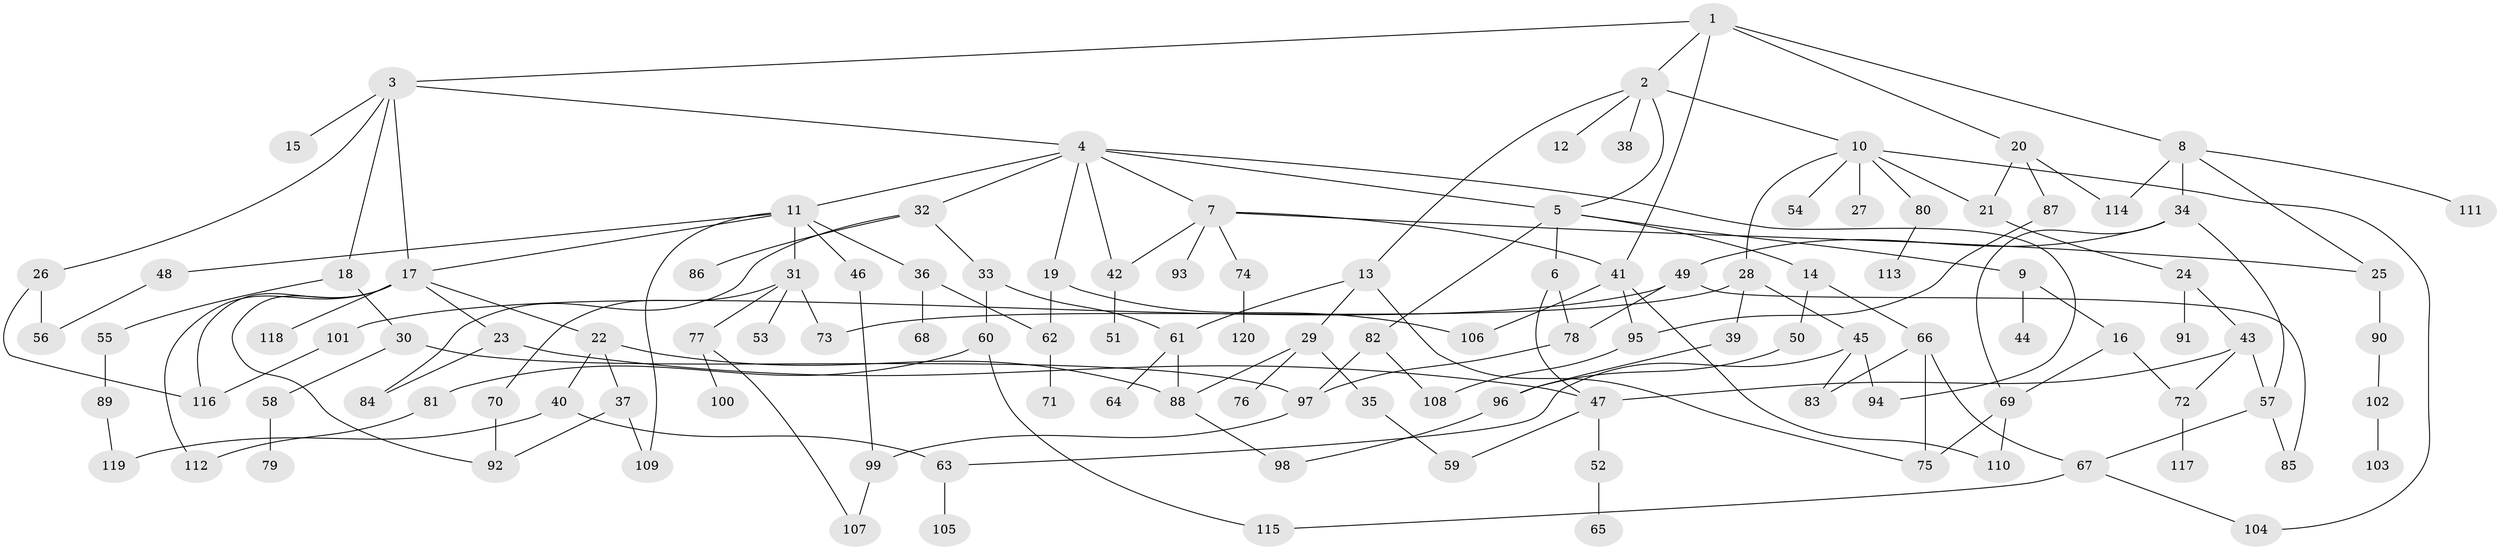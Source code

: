 // Generated by graph-tools (version 1.1) at 2025/10/02/27/25 16:10:54]
// undirected, 120 vertices, 166 edges
graph export_dot {
graph [start="1"]
  node [color=gray90,style=filled];
  1;
  2;
  3;
  4;
  5;
  6;
  7;
  8;
  9;
  10;
  11;
  12;
  13;
  14;
  15;
  16;
  17;
  18;
  19;
  20;
  21;
  22;
  23;
  24;
  25;
  26;
  27;
  28;
  29;
  30;
  31;
  32;
  33;
  34;
  35;
  36;
  37;
  38;
  39;
  40;
  41;
  42;
  43;
  44;
  45;
  46;
  47;
  48;
  49;
  50;
  51;
  52;
  53;
  54;
  55;
  56;
  57;
  58;
  59;
  60;
  61;
  62;
  63;
  64;
  65;
  66;
  67;
  68;
  69;
  70;
  71;
  72;
  73;
  74;
  75;
  76;
  77;
  78;
  79;
  80;
  81;
  82;
  83;
  84;
  85;
  86;
  87;
  88;
  89;
  90;
  91;
  92;
  93;
  94;
  95;
  96;
  97;
  98;
  99;
  100;
  101;
  102;
  103;
  104;
  105;
  106;
  107;
  108;
  109;
  110;
  111;
  112;
  113;
  114;
  115;
  116;
  117;
  118;
  119;
  120;
  1 -- 2;
  1 -- 3;
  1 -- 8;
  1 -- 20;
  1 -- 41;
  2 -- 5;
  2 -- 10;
  2 -- 12;
  2 -- 13;
  2 -- 38;
  3 -- 4;
  3 -- 15;
  3 -- 18;
  3 -- 26;
  3 -- 17;
  4 -- 7;
  4 -- 11;
  4 -- 19;
  4 -- 32;
  4 -- 42;
  4 -- 5;
  4 -- 94;
  5 -- 6;
  5 -- 9;
  5 -- 14;
  5 -- 82;
  6 -- 78;
  6 -- 47;
  7 -- 25;
  7 -- 41;
  7 -- 74;
  7 -- 93;
  7 -- 42;
  8 -- 34;
  8 -- 111;
  8 -- 25;
  8 -- 114;
  9 -- 16;
  9 -- 44;
  10 -- 21;
  10 -- 27;
  10 -- 28;
  10 -- 54;
  10 -- 80;
  10 -- 104;
  11 -- 17;
  11 -- 31;
  11 -- 36;
  11 -- 46;
  11 -- 48;
  11 -- 109;
  13 -- 29;
  13 -- 61;
  13 -- 75;
  14 -- 50;
  14 -- 66;
  16 -- 72;
  16 -- 69;
  17 -- 22;
  17 -- 23;
  17 -- 92;
  17 -- 118;
  17 -- 112;
  17 -- 116;
  18 -- 30;
  18 -- 55;
  19 -- 62;
  19 -- 106;
  20 -- 87;
  20 -- 114;
  20 -- 21;
  21 -- 24;
  22 -- 37;
  22 -- 40;
  22 -- 88;
  23 -- 47;
  23 -- 84;
  24 -- 43;
  24 -- 91;
  25 -- 90;
  26 -- 116;
  26 -- 56;
  28 -- 39;
  28 -- 45;
  28 -- 73;
  29 -- 35;
  29 -- 76;
  29 -- 88;
  30 -- 58;
  30 -- 97;
  31 -- 53;
  31 -- 70;
  31 -- 77;
  31 -- 73;
  32 -- 33;
  32 -- 84;
  32 -- 86;
  33 -- 60;
  33 -- 61;
  34 -- 49;
  34 -- 69;
  34 -- 57;
  35 -- 59;
  36 -- 68;
  36 -- 62;
  37 -- 109;
  37 -- 92;
  39 -- 96;
  40 -- 63;
  40 -- 119;
  41 -- 95;
  41 -- 106;
  41 -- 110;
  42 -- 51;
  43 -- 57;
  43 -- 47;
  43 -- 72;
  45 -- 94;
  45 -- 83;
  45 -- 63;
  46 -- 99;
  47 -- 52;
  47 -- 59;
  48 -- 56;
  49 -- 78;
  49 -- 101;
  49 -- 85;
  50 -- 96;
  52 -- 65;
  55 -- 89;
  57 -- 85;
  57 -- 67;
  58 -- 79;
  60 -- 81;
  60 -- 115;
  61 -- 64;
  61 -- 88;
  62 -- 71;
  63 -- 105;
  66 -- 67;
  66 -- 83;
  66 -- 75;
  67 -- 104;
  67 -- 115;
  69 -- 110;
  69 -- 75;
  70 -- 92;
  72 -- 117;
  74 -- 120;
  77 -- 100;
  77 -- 107;
  78 -- 97;
  80 -- 113;
  81 -- 112;
  82 -- 97;
  82 -- 108;
  87 -- 95;
  88 -- 98;
  89 -- 119;
  90 -- 102;
  95 -- 108;
  96 -- 98;
  97 -- 99;
  99 -- 107;
  101 -- 116;
  102 -- 103;
}
